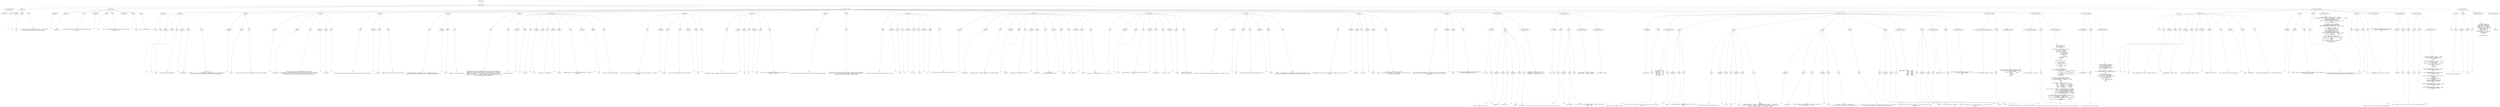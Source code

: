 digraph lpegNode {

node [fontname=Helvetica]
edge [style=dashed]

doc_0 [label="doc - 441"]


doc_0 -> { section_1}
{rank=same; section_1}

section_1 [label="section: 1-393"]


// END RANK doc_0

section_1 -> { header_2 prose_3 prose_4 section_5 section_6 section_7}
{rank=same; header_2 prose_3 prose_4 section_5 section_6 section_7}

header_2 [label="1 : Modeselektor"]

prose_3 [label="prose"]

prose_4 [label="prose"]

section_5 [label="section: 12-258"]

section_6 [label="section: 287-349"]

section_7 [label="section: 394-441"]


// END RANK section_1

header_2 -> leaf_8
leaf_8  [color=Gray,shape=rectangle,fontname=Inconsolata,label="* Modeselektor"]
// END RANK header_2

prose_3 -> { raw_9 prespace_10 literal_11 raw_12}
{rank=same; raw_9 prespace_10 literal_11 raw_12}

raw_9 [label="raw"]

prespace_10 [label="prespace"]

literal_11 [label="literal"]

raw_12 [label="raw"]


// END RANK prose_3

raw_9 -> leaf_13
leaf_13  [color=Gray,shape=rectangle,fontname=Inconsolata,label="
"]
// END RANK raw_9

prespace_10 -> leaf_14
leaf_14  [color=Gray,shape=rectangle,fontname=Inconsolata,label=""]
// END RANK prespace_10

literal_11 -> leaf_15
leaf_15  [color=Gray,shape=rectangle,fontname=Inconsolata,label="femto"]
// END RANK literal_11

raw_12 -> leaf_16
leaf_16  [color=Gray,shape=rectangle,fontname=Inconsolata,label=" will hold all state for an terminal session.  Soon, we will
encapsulate that, making the library re-entrant.
"]
// END RANK raw_12

prose_4 -> { prespace_17 literal_18 raw_19 prespace_20 literal_21 raw_22 prespace_23 literal_24 raw_25}
{rank=same; prespace_17 literal_18 raw_19 prespace_20 literal_21 raw_22 prespace_23 literal_24 raw_25}

prespace_17 [label="prespace"]

literal_18 [label="literal"]

raw_19 [label="raw"]

prespace_20 [label="prespace"]

literal_21 [label="literal"]

raw_22 [label="raw"]

prespace_23 [label="prespace"]

literal_24 [label="literal"]

raw_25 [label="raw"]


// END RANK prose_4

prespace_17 -> leaf_26
leaf_26  [color=Gray,shape=rectangle,fontname=Inconsolata,label=""]
// END RANK prespace_17

literal_18 -> leaf_27
leaf_27  [color=Gray,shape=rectangle,fontname=Inconsolata,label="modeselektor"]
// END RANK literal_18

raw_19 -> leaf_28
leaf_28  [color=Gray,shape=rectangle,fontname=Inconsolata,label=" is the modal interpreter for the repl language, which becomes
the core of"]
// END RANK raw_19

prespace_20 -> leaf_29
leaf_29  [color=Gray,shape=rectangle,fontname=Inconsolata,label=" "]
// END RANK prespace_20

literal_21 -> leaf_30
leaf_30  [color=Gray,shape=rectangle,fontname=Inconsolata,label="ed"]
// END RANK literal_21

raw_22 -> leaf_31
leaf_31  [color=Gray,shape=rectangle,fontname=Inconsolata,label=".  This is a glorified lookup table with a state switch and
a pointer to the"]
// END RANK raw_22

prespace_23 -> leaf_32
leaf_32  [color=Gray,shape=rectangle,fontname=Inconsolata,label=" "]
// END RANK prespace_23

literal_24 -> leaf_33
leaf_33  [color=Gray,shape=rectangle,fontname=Inconsolata,label="femto"]
// END RANK literal_24

raw_25 -> leaf_34
leaf_34  [color=Gray,shape=rectangle,fontname=Inconsolata,label="cell we're operating on.

"]
// END RANK raw_25

section_5 -> { header_35 prose_36 prose_37 prose_38 prose_39 prose_40 prose_41 prose_42 prose_43 prose_44 prose_45 prose_46 prose_47 prose_48 prose_49 prose_50 prose_51 prose_52 section_53 section_54 section_55 section_56 section_57 section_58}
{rank=same; header_35 prose_36 prose_37 prose_38 prose_39 prose_40 prose_41 prose_42 prose_43 prose_44 prose_45 prose_46 prose_47 prose_48 prose_49 prose_50 prose_51 prose_52 section_53 section_54 section_55 section_56 section_57 section_58}

header_35 [label="2 : Design"]

prose_36 [label="prose"]

prose_37 [label="prose"]

prose_38 [label="prose"]

prose_39 [label="prose"]

prose_40 [label="prose"]

prose_41 [label="prose"]

prose_42 [label="prose"]

prose_43 [label="prose"]

prose_44 [label="prose"]

prose_45 [label="prose"]

prose_46 [label="prose"]

prose_47 [label="prose"]

prose_48 [label="prose"]

prose_49 [label="prose"]

prose_50 [label="prose"]

prose_51 [label="prose"]

prose_52 [label="prose"]

section_53 [label="section: 85-96"]

section_54 [label="section: 97-113"]

section_55 [label="section: 114-170"]

section_56 [label="section: 171-186"]

section_57 [label="section: 187-258"]

section_58 [label="section: 259-286"]


// END RANK section_5

header_35 -> leaf_59
leaf_59  [color=Gray,shape=rectangle,fontname=Inconsolata,label="** Design"]
// END RANK header_35

prose_36 -> { raw_60 prespace_61 literal_62 raw_63 prespace_64 literal_65 raw_66}
{rank=same; raw_60 prespace_61 literal_62 raw_63 prespace_64 literal_65 raw_66}

raw_60 [label="raw"]

prespace_61 [label="prespace"]

literal_62 [label="literal"]

raw_63 [label="raw"]

prespace_64 [label="prespace"]

literal_65 [label="literal"]

raw_66 [label="raw"]


// END RANK prose_36

raw_60 -> leaf_67
leaf_67  [color=Gray,shape=rectangle,fontname=Inconsolata,label="

 "]
// END RANK raw_60

prespace_61 -> leaf_68
leaf_68  [color=Gray,shape=rectangle,fontname=Inconsolata,label=" "]
// END RANK prespace_61

literal_62 -> leaf_69
leaf_69  [color=Gray,shape=rectangle,fontname=Inconsolata,label="femto"]
// END RANK literal_62

raw_63 -> leaf_70
leaf_70  [color=Gray,shape=rectangle,fontname=Inconsolata,label=" passes keystrokes as messages to"]
// END RANK raw_63

prespace_64 -> leaf_71
leaf_71  [color=Gray,shape=rectangle,fontname=Inconsolata,label=" "]
// END RANK prespace_64

literal_65 -> leaf_72
leaf_72  [color=Gray,shape=rectangle,fontname=Inconsolata,label="modeselektor"]
// END RANK literal_65

raw_66 -> leaf_73
leaf_73  [color=Gray,shape=rectangle,fontname=Inconsolata,label=".  It does no writes
to stdout at all.  It is smart enough to categorize and parse various device
reports, but has no knowledge of why those reports were requested.
"]
// END RANK raw_66

prose_37 -> { prespace_74 literal_75 raw_76}
{rank=same; prespace_74 literal_75 raw_76}

prespace_74 [label="prespace"]

literal_75 [label="literal"]

raw_76 [label="raw"]


// END RANK prose_37

prespace_74 -> leaf_77
leaf_77  [color=Gray,shape=rectangle,fontname=Inconsolata,label=""]
// END RANK prespace_74

literal_75 -> leaf_78
leaf_78  [color=Gray,shape=rectangle,fontname=Inconsolata,label="femto"]
// END RANK literal_75

raw_76 -> leaf_79
leaf_79  [color=Gray,shape=rectangle,fontname=Inconsolata,label=" runs the event loop, so all other members are pulled in as modules.
"]
// END RANK raw_76

prose_38 -> { prespace_80 literal_81 raw_82 prespace_83 literal_84 raw_85}
{rank=same; prespace_80 literal_81 raw_82 prespace_83 literal_84 raw_85}

prespace_80 [label="prespace"]

literal_81 [label="literal"]

raw_82 [label="raw"]

prespace_83 [label="prespace"]

literal_84 [label="literal"]

raw_85 [label="raw"]


// END RANK prose_38

prespace_80 -> leaf_86
leaf_86  [color=Gray,shape=rectangle,fontname=Inconsolata,label=""]
// END RANK prespace_80

literal_81 -> leaf_87
leaf_87  [color=Gray,shape=rectangle,fontname=Inconsolata,label="modeselektor"]
// END RANK literal_81

raw_82 -> leaf_88
leaf_88  [color=Gray,shape=rectangle,fontname=Inconsolata,label=" takes care of system-level housekeeping: opening files
and sockets, keeping command history, fuzzy completion, and has its own eval
loop off the main track.  For evaluating lines, it will call a small executor,
so that in a little while we can put the user program in its own"]
// END RANK raw_82

prespace_83 -> leaf_89
leaf_89  [color=Gray,shape=rectangle,fontname=Inconsolata,label=" "]
// END RANK prespace_83

literal_84 -> leaf_90
leaf_90  [color=Gray,shape=rectangle,fontname=Inconsolata,label="LuaL_state"]
// END RANK literal_84

raw_85 -> leaf_91
leaf_91  [color=Gray,shape=rectangle,fontname=Inconsolata,label=".
"]
// END RANK raw_85

prose_39 -> { raw_92 prespace_93 literal_94 raw_95}
{rank=same; raw_92 prespace_93 literal_94 raw_95}

raw_92 [label="raw"]

prespace_93 [label="prespace"]

literal_94 [label="literal"]

raw_95 [label="raw"]


// END RANK prose_39

raw_92 -> leaf_96
leaf_96  [color=Gray,shape=rectangle,fontname=Inconsolata,label="
This is both good practice, and absolutely necessary if we are to REPL other"]
// END RANK raw_92

prespace_93 -> leaf_97
leaf_97  [color=Gray,shape=rectangle,fontname=Inconsolata,label=""]
// END RANK prespace_93

literal_94 -> leaf_98
leaf_98  [color=Gray,shape=rectangle,fontname=Inconsolata,label="bridge"]
// END RANK literal_94

raw_95 -> leaf_99
leaf_99  [color=Gray,shape=rectangle,fontname=Inconsolata,label=" programs, each of which has its own event loop.
"]
// END RANK raw_95

prose_40 -> { raw_100 prespace_101 literal_102 raw_103}
{rank=same; raw_100 prespace_101 literal_102 raw_103}

raw_100 [label="raw"]

prespace_101 [label="prespace"]

literal_102 [label="literal"]

raw_103 [label="raw"]


// END RANK prose_40

raw_100 -> leaf_104
leaf_104  [color=Gray,shape=rectangle,fontname=Inconsolata,label="
The implementation is essentially a VM.  Category and value are
successively looked up in jump tables and the method applied with the"]
// END RANK raw_100

prespace_101 -> leaf_105
leaf_105  [color=Gray,shape=rectangle,fontname=Inconsolata,label=" "]
// END RANK prespace_101

literal_102 -> leaf_106
leaf_106  [color=Gray,shape=rectangle,fontname=Inconsolata,label="modeS"]
// END RANK literal_102

raw_103 -> leaf_107
leaf_107  [color=Gray,shape=rectangle,fontname=Inconsolata,label="
instance as the first argument.
"]
// END RANK raw_103

prose_41 -> { raw_108}
{rank=same; raw_108}

raw_108 [label="raw"]


// END RANK prose_41

raw_108 -> leaf_109
leaf_109  [color=Gray,shape=rectangle,fontname=Inconsolata,label="
The state machine has to represent two sorts of state: the mode we're
operating in, and a buffer of commands.  Our mode engine is modeled after
emacs: rather than have some kind of flag that can be set to \"insert\",
\"navigate\", \"command\", or \"visual\", these will be modeled as swiching the
pointer to jump tables.  If a command needs to know which mode it's in, this
can be done with pointer comparison.
"]
// END RANK raw_108

prose_42 -> { raw_110 prespace_111 literal_112 raw_113 prespace_114 literal_115 raw_116 prespace_117 literal_118 raw_119 prespace_120 literal_121 raw_122}
{rank=same; raw_110 prespace_111 literal_112 raw_113 prespace_114 literal_115 raw_116 prespace_117 literal_118 raw_119 prespace_120 literal_121 raw_122}

raw_110 [label="raw"]

prespace_111 [label="prespace"]

literal_112 [label="literal"]

raw_113 [label="raw"]

prespace_114 [label="prespace"]

literal_115 [label="literal"]

raw_116 [label="raw"]

prespace_117 [label="prespace"]

literal_118 [label="literal"]

raw_119 [label="raw"]

prespace_120 [label="prespace"]

literal_121 [label="literal"]

raw_122 [label="raw"]


// END RANK prose_42

raw_110 -> leaf_123
leaf_123  [color=Gray,shape=rectangle,fontname=Inconsolata,label="
We're starting with"]
// END RANK raw_110

prespace_111 -> leaf_124
leaf_124  [color=Gray,shape=rectangle,fontname=Inconsolata,label=" "]
// END RANK prespace_111

literal_112 -> leaf_125
leaf_125  [color=Gray,shape=rectangle,fontname=Inconsolata,label="vi"]
// END RANK literal_112

raw_113 -> leaf_126
leaf_126  [color=Gray,shape=rectangle,fontname=Inconsolata,label=" mode and"]
// END RANK raw_113

prespace_114 -> leaf_127
leaf_127  [color=Gray,shape=rectangle,fontname=Inconsolata,label=" "]
// END RANK prespace_114

literal_115 -> leaf_128
leaf_128  [color=Gray,shape=rectangle,fontname=Inconsolata,label="nerf"]
// END RANK literal_115

raw_116 -> leaf_129
leaf_129  [color=Gray,shape=rectangle,fontname=Inconsolata,label=" mode, which is a lightweight"]
// END RANK raw_116

prespace_117 -> leaf_130
leaf_130  [color=Gray,shape=rectangle,fontname=Inconsolata,label=""]
// END RANK prespace_117

literal_118 -> leaf_131
leaf_131  [color=Gray,shape=rectangle,fontname=Inconsolata,label="readline"]
// END RANK literal_118

raw_119 -> leaf_132
leaf_132  [color=Gray,shape=rectangle,fontname=Inconsolata,label=" implementation that won't use the command buffer.  Issuing a
command like"]
// END RANK raw_119

prespace_120 -> leaf_133
leaf_133  [color=Gray,shape=rectangle,fontname=Inconsolata,label=" "]
// END RANK prespace_120

literal_121 -> leaf_134
leaf_134  [color=Gray,shape=rectangle,fontname=Inconsolata,label="d3w"]
// END RANK literal_121

raw_122 -> leaf_135
leaf_135  [color=Gray,shape=rectangle,fontname=Inconsolata,label=" requires a simple command buffer.
"]
// END RANK raw_122

prose_43 -> { raw_136 prespace_137 literal_138 raw_139 prespace_140 literal_141 raw_142}
{rank=same; raw_136 prespace_137 literal_138 raw_139 prespace_140 literal_141 raw_142}

raw_136 [label="raw"]

prespace_137 [label="prespace"]

literal_138 [label="literal"]

raw_139 [label="raw"]

prespace_140 [label="prespace"]

literal_141 [label="literal"]

raw_142 [label="raw"]


// END RANK prose_43

raw_136 -> leaf_143
leaf_143  [color=Gray,shape=rectangle,fontname=Inconsolata,label="
The syntax can't be tied to the semantics in any tighly-coupled way. I intend
to support"]
// END RANK raw_136

prespace_137 -> leaf_144
leaf_144  [color=Gray,shape=rectangle,fontname=Inconsolata,label=" "]
// END RANK prespace_137

literal_138 -> leaf_145
leaf_145  [color=Gray,shape=rectangle,fontname=Inconsolata,label="kakoune"]
// END RANK literal_138

raw_139 -> leaf_146
leaf_146  [color=Gray,shape=rectangle,fontname=Inconsolata,label=" syntax as soon as possible; there you would say"]
// END RANK raw_139

prespace_140 -> leaf_147
leaf_147  [color=Gray,shape=rectangle,fontname=Inconsolata,label=" "]
// END RANK prespace_140

literal_141 -> leaf_148
leaf_148  [color=Gray,shape=rectangle,fontname=Inconsolata,label="w3d"]
// END RANK literal_141

raw_142 -> leaf_149
leaf_149  [color=Gray,shape=rectangle,fontname=Inconsolata,label=".
"]
// END RANK raw_142

prose_44 -> { raw_150 prespace_151 literal_152 raw_153 prespace_154 literal_155 raw_156}
{rank=same; raw_150 prespace_151 literal_152 raw_153 prespace_154 literal_155 raw_156}

raw_150 [label="raw"]

prespace_151 [label="prespace"]

literal_152 [label="literal"]

raw_153 [label="raw"]

prespace_154 [label="prespace"]

literal_155 [label="literal"]

raw_156 [label="raw"]


// END RANK prose_44

raw_150 -> leaf_157
leaf_157  [color=Gray,shape=rectangle,fontname=Inconsolata,label="
This implies that the commands can't be aware of the buffer; because"]
// END RANK raw_150

prespace_151 -> leaf_158
leaf_158  [color=Gray,shape=rectangle,fontname=Inconsolata,label=" "]
// END RANK prespace_151

literal_152 -> leaf_159
leaf_159  [color=Gray,shape=rectangle,fontname=Inconsolata,label="d3w"]
// END RANK literal_152

raw_153 -> leaf_160
leaf_160  [color=Gray,shape=rectangle,fontname=Inconsolata,label="
and"]
// END RANK raw_153

prespace_154 -> leaf_161
leaf_161  [color=Gray,shape=rectangle,fontname=Inconsolata,label=" "]
// END RANK prespace_154

literal_155 -> leaf_162
leaf_162  [color=Gray,shape=rectangle,fontname=Inconsolata,label="w3d"]
// END RANK literal_155

raw_156 -> leaf_163
leaf_163  [color=Gray,shape=rectangle,fontname=Inconsolata,label=" are two ways of saying the same thing, they should end in an
identical method call.
"]
// END RANK raw_156

prose_45 -> { raw_164}
{rank=same; raw_164}

raw_164 [label="raw"]


// END RANK prose_45

raw_164 -> leaf_165
leaf_165  [color=Gray,shape=rectangle,fontname=Inconsolata,label="
This means when the time comes we handle it with a secondary dispatch layer.
"]
// END RANK raw_164

prose_46 -> { raw_166}
{rank=same; raw_166}

raw_166 [label="raw"]


// END RANK prose_46

raw_166 -> leaf_167
leaf_167  [color=Gray,shape=rectangle,fontname=Inconsolata,label="
There really are effectively arbitrary levels of indirection possible in an
editor.  This is why we must be absolutely consistent about everything
receiving the same tuple (modeS, category, value).
"]
// END RANK raw_166

prose_47 -> { raw_168 prespace_169 literal_170 raw_171 prespace_172 literal_173 raw_174 prespace_175 literal_176 raw_177}
{rank=same; raw_168 prespace_169 literal_170 raw_171 prespace_172 literal_173 raw_174 prespace_175 literal_176 raw_177}

raw_168 [label="raw"]

prespace_169 [label="prespace"]

literal_170 [label="literal"]

raw_171 [label="raw"]

prespace_172 [label="prespace"]

literal_173 [label="literal"]

raw_174 [label="raw"]

prespace_175 [label="prespace"]

literal_176 [label="literal"]

raw_177 [label="raw"]


// END RANK prose_47

raw_168 -> leaf_178
leaf_178  [color=Gray,shape=rectangle,fontname=Inconsolata,label="
They must also have the same return type, with is either"]
// END RANK raw_168

prespace_169 -> leaf_179
leaf_179  [color=Gray,shape=rectangle,fontname=Inconsolata,label=" "]
// END RANK prespace_169

literal_170 -> leaf_180
leaf_180  [color=Gray,shape=rectangle,fontname=Inconsolata,label="true"]
// END RANK literal_170

raw_171 -> leaf_181
leaf_181  [color=Gray,shape=rectangle,fontname=Inconsolata,label=" or"]
// END RANK raw_171

prespace_172 -> leaf_182
leaf_182  [color=Gray,shape=rectangle,fontname=Inconsolata,label=""]
// END RANK prespace_172

literal_173 -> leaf_183
leaf_183  [color=Gray,shape=rectangle,fontname=Inconsolata,label="false, err"]
// END RANK literal_173

raw_174 -> leaf_184
leaf_184  [color=Gray,shape=rectangle,fontname=Inconsolata,label="  where"]
// END RANK raw_174

prespace_175 -> leaf_185
leaf_185  [color=Gray,shape=rectangle,fontname=Inconsolata,label=" "]
// END RANK prespace_175

literal_176 -> leaf_186
leaf_186  [color=Gray,shape=rectangle,fontname=Inconsolata,label="err"]
// END RANK literal_176

raw_177 -> leaf_187
leaf_187  [color=Gray,shape=rectangle,fontname=Inconsolata,label=" is an error object which may be a primitive string.

"]
// END RANK raw_177

prose_48 -> { prespace_188 literal_189 raw_190 prespace_191 literal_192 raw_193 prespace_194 literal_195 raw_196 prespace_197 literal_198 raw_199 prespace_200 literal_201 raw_202}
{rank=same; prespace_188 literal_189 raw_190 prespace_191 literal_192 raw_193 prespace_194 literal_195 raw_196 prespace_197 literal_198 raw_199 prespace_200 literal_201 raw_202}

prespace_188 [label="prespace"]

literal_189 [label="literal"]

raw_190 [label="raw"]

prespace_191 [label="prespace"]

literal_192 [label="literal"]

raw_193 [label="raw"]

prespace_194 [label="prespace"]

literal_195 [label="literal"]

raw_196 [label="raw"]

prespace_197 [label="prespace"]

literal_198 [label="literal"]

raw_199 [label="raw"]

prespace_200 [label="prespace"]

literal_201 [label="literal"]

raw_202 [label="raw"]


// END RANK prose_48

prespace_188 -> leaf_203
leaf_203  [color=Gray,shape=rectangle,fontname=Inconsolata,label=""]
// END RANK prespace_188

literal_189 -> leaf_204
leaf_204  [color=Gray,shape=rectangle,fontname=Inconsolata,label="modeselektor"]
// END RANK literal_189

raw_190 -> leaf_205
leaf_205  [color=Gray,shape=rectangle,fontname=Inconsolata,label=" passes any edit or movement commands to an internally-owned"]
// END RANK raw_190

prespace_191 -> leaf_206
leaf_206  [color=Gray,shape=rectangle,fontname=Inconsolata,label=""]
// END RANK prespace_191

literal_192 -> leaf_207
leaf_207  [color=Gray,shape=rectangle,fontname=Inconsolata,label="linebuf"]
// END RANK literal_192

raw_193 -> leaf_208
leaf_208  [color=Gray,shape=rectangle,fontname=Inconsolata,label=", which keeps all modeling of the line. "]
// END RANK raw_193

prespace_194 -> leaf_209
leaf_209  [color=Gray,shape=rectangle,fontname=Inconsolata,label=" "]
// END RANK prespace_194

literal_195 -> leaf_210
leaf_210  [color=Gray,shape=rectangle,fontname=Inconsolata,label="modeselektor"]
// END RANK literal_195

raw_196 -> leaf_211
leaf_211  [color=Gray,shape=rectangle,fontname=Inconsolata,label=" decides when
to repaint the screen, calling"]
// END RANK raw_196

prespace_197 -> leaf_212
leaf_212  [color=Gray,shape=rectangle,fontname=Inconsolata,label=" "]
// END RANK prespace_197

literal_198 -> leaf_213
leaf_213  [color=Gray,shape=rectangle,fontname=Inconsolata,label="rainbuf"]
// END RANK literal_198

raw_199 -> leaf_214
leaf_214  [color=Gray,shape=rectangle,fontname=Inconsolata,label=" with a region of"]
// END RANK raw_199

prespace_200 -> leaf_215
leaf_215  [color=Gray,shape=rectangle,fontname=Inconsolata,label=" "]
// END RANK prespace_200

literal_201 -> leaf_216
leaf_216  [color=Gray,shape=rectangle,fontname=Inconsolata,label="linebuf"]
// END RANK literal_201

raw_202 -> leaf_217
leaf_217  [color=Gray,shape=rectangle,fontname=Inconsolata,label=" and
instructions as to how to paint it.
"]
// END RANK raw_202

prose_49 -> { raw_218 prespace_219 literal_220 raw_221 prespace_222 literal_223 raw_224 prespace_225 literal_226 raw_227}
{rank=same; raw_218 prespace_219 literal_220 raw_221 prespace_222 literal_223 raw_224 prespace_225 literal_226 raw_227}

raw_218 [label="raw"]

prespace_219 [label="prespace"]

literal_220 [label="literal"]

raw_221 [label="raw"]

prespace_222 [label="prespace"]

literal_223 [label="literal"]

raw_224 [label="raw"]

prespace_225 [label="prespace"]

literal_226 [label="literal"]

raw_227 [label="raw"]


// END RANK prose_49

raw_218 -> leaf_228
leaf_228  [color=Gray,shape=rectangle,fontname=Inconsolata,label="
There is one"]
// END RANK raw_218

prespace_219 -> leaf_229
leaf_229  [color=Gray,shape=rectangle,fontname=Inconsolata,label=" "]
// END RANK prespace_219

literal_220 -> leaf_230
leaf_230  [color=Gray,shape=rectangle,fontname=Inconsolata,label="deck"]
// END RANK literal_220

raw_221 -> leaf_231
leaf_231  [color=Gray,shape=rectangle,fontname=Inconsolata,label=" instance member per screen, which tiles the available
space. "]
// END RANK raw_221

prespace_222 -> leaf_232
leaf_232  [color=Gray,shape=rectangle,fontname=Inconsolata,label=" "]
// END RANK prespace_222

literal_223 -> leaf_233
leaf_233  [color=Gray,shape=rectangle,fontname=Inconsolata,label="modeselektor"]
// END RANK literal_223

raw_224 -> leaf_234
leaf_234  [color=Gray,shape=rectangle,fontname=Inconsolata,label=" is the writer, and"]
// END RANK raw_224

prespace_225 -> leaf_235
leaf_235  [color=Gray,shape=rectangle,fontname=Inconsolata,label=" "]
// END RANK prespace_225

literal_226 -> leaf_236
leaf_236  [color=Gray,shape=rectangle,fontname=Inconsolata,label="rainbuf"]
// END RANK literal_226

raw_227 -> leaf_237
leaf_237  [color=Gray,shape=rectangle,fontname=Inconsolata,label=" holds a pointer to the
table for read access.
"]
// END RANK raw_227

prose_50 -> { raw_238 prespace_239 literal_240 raw_241 prespace_242 literal_243 raw_244}
{rank=same; raw_238 prespace_239 literal_240 raw_241 prespace_242 literal_243 raw_244}

raw_238 [label="raw"]

prespace_239 [label="prespace"]

literal_240 [label="literal"]

raw_241 [label="raw"]

prespace_242 [label="prespace"]

literal_243 [label="literal"]

raw_244 [label="raw"]


// END RANK prose_50

raw_238 -> leaf_245
leaf_245  [color=Gray,shape=rectangle,fontname=Inconsolata,label="
When we have our fancy parse engine and quipu structure, linebuf will call"]
// END RANK raw_238

prespace_239 -> leaf_246
leaf_246  [color=Gray,shape=rectangle,fontname=Inconsolata,label=""]
// END RANK prespace_239

literal_240 -> leaf_247
leaf_247  [color=Gray,shape=rectangle,fontname=Inconsolata,label="comb"]
// END RANK literal_240

raw_241 -> leaf_248
leaf_248  [color=Gray,shape=rectangle,fontname=Inconsolata,label=" to redecorate the syntax tree before passing it to"]
// END RANK raw_241

prespace_242 -> leaf_249
leaf_249  [color=Gray,shape=rectangle,fontname=Inconsolata,label=" "]
// END RANK prespace_242

literal_243 -> leaf_250
leaf_250  [color=Gray,shape=rectangle,fontname=Inconsolata,label="rainbuf"]
// END RANK literal_243

raw_244 -> leaf_251
leaf_251  [color=Gray,shape=rectangle,fontname=Inconsolata,label=" for
markup.  At the moment I'm just going to write some crude lexers, which
will be more than enough for Clu and Lua, which have straightforward syntax.
"]
// END RANK raw_244

prose_51 -> { raw_252 prespace_253 literal_254 raw_255 prespace_256 literal_257 raw_258}
{rank=same; raw_252 prespace_253 literal_254 raw_255 prespace_256 literal_257 raw_258}

raw_252 [label="raw"]

prespace_253 [label="prespace"]

literal_254 [label="literal"]

raw_255 [label="raw"]

prespace_256 [label="prespace"]

literal_257 [label="literal"]

raw_258 [label="raw"]


// END RANK prose_51

raw_252 -> leaf_259
leaf_259  [color=Gray,shape=rectangle,fontname=Inconsolata,label="
An intermediate step could just squeeze the linebuf into a string, parse it
with"]
// END RANK raw_252

prespace_253 -> leaf_260
leaf_260  [color=Gray,shape=rectangle,fontname=Inconsolata,label=" "]
// END RANK prespace_253

literal_254 -> leaf_261
leaf_261  [color=Gray,shape=rectangle,fontname=Inconsolata,label="esplalier"]
// END RANK literal_254

raw_255 -> leaf_262
leaf_262  [color=Gray,shape=rectangle,fontname=Inconsolata,label=" and emit a"]
// END RANK raw_255

prespace_256 -> leaf_263
leaf_263  [color=Gray,shape=rectangle,fontname=Inconsolata,label=" "]
// END RANK prespace_256

literal_257 -> leaf_264
leaf_264  [color=Gray,shape=rectangle,fontname=Inconsolata,label="rainbuf"]
// END RANK literal_257

raw_258 -> leaf_265
leaf_265  [color=Gray,shape=rectangle,fontname=Inconsolata,label=" through the usual recursive method
lookup.  The problem isn't speed, not for a REPL, it's not having error
recovery parsing available.
"]
// END RANK raw_258

prose_52 -> { raw_266 prespace_267 literal_268 raw_269}
{rank=same; raw_266 prespace_267 literal_268 raw_269}

raw_266 [label="raw"]

prespace_267 [label="prespace"]

literal_268 [label="literal"]

raw_269 [label="raw"]


// END RANK prose_52

raw_266 -> leaf_270
leaf_270  [color=Gray,shape=rectangle,fontname=Inconsolata,label="
I will likely content myself with a grammar that kicks in when the user
presses return.  I'll want that to perform rewrites (such as removing
outer-level"]
// END RANK raw_266

prespace_267 -> leaf_271
leaf_271  [color=Gray,shape=rectangle,fontname=Inconsolata,label=" "]
// END RANK prespace_267

literal_268 -> leaf_272
leaf_272  [color=Gray,shape=rectangle,fontname=Inconsolata,label="local"]
// END RANK literal_268

raw_269 -> leaf_273
leaf_273  [color=Gray,shape=rectangle,fontname=Inconsolata,label="s to facilicate copy-pasting) and keep the readline
grammar from becoming too ad-hoc.

"]
// END RANK raw_269

section_53 -> { header_274 prose_275 codeblock_276}
{rank=same; header_274 prose_275 codeblock_276}

header_274 [label="4 : asserts"]

prose_275 [label="prose"]

codeblock_276 [label="code block 90-94"]


// END RANK section_53

header_274 -> leaf_277
leaf_277  [color=Gray,shape=rectangle,fontname=Inconsolata,label="**** asserts"]
// END RANK header_274

prose_275 -> { raw_278 prespace_279 literal_280 raw_281 prespace_282 literal_283 raw_284}
{rank=same; raw_278 prespace_279 literal_280 raw_281 prespace_282 literal_283 raw_284}

raw_278 [label="raw"]

prespace_279 [label="prespace"]

literal_280 [label="literal"]

raw_281 [label="raw"]

prespace_282 [label="prespace"]

literal_283 [label="literal"]

raw_284 [label="raw"]


// END RANK prose_275

raw_278 -> leaf_285
leaf_285  [color=Gray,shape=rectangle,fontname=Inconsolata,label="

  There is little sense running"]
// END RANK raw_278

prespace_279 -> leaf_286
leaf_286  [color=Gray,shape=rectangle,fontname=Inconsolata,label=" "]
// END RANK prespace_279

literal_280 -> leaf_287
leaf_287  [color=Gray,shape=rectangle,fontname=Inconsolata,label="modeselektor"]
// END RANK literal_280

raw_281 -> leaf_288
leaf_288  [color=Gray,shape=rectangle,fontname=Inconsolata,label=" outside of the"]
// END RANK raw_281

prespace_282 -> leaf_289
leaf_289  [color=Gray,shape=rectangle,fontname=Inconsolata,label=" "]
// END RANK prespace_282

literal_283 -> leaf_290
leaf_290  [color=Gray,shape=rectangle,fontname=Inconsolata,label="bridge"]
// END RANK literal_283

raw_284 -> leaf_291
leaf_291  [color=Gray,shape=rectangle,fontname=Inconsolata,label="
environment.
"]
// END RANK raw_284

codeblock_276 -> leaf_292
leaf_292  [color=Gray,shape=rectangle,fontname=Inconsolata,label="assert(meta, \"must have meta in _G\")
assert(write, \"must have write in _G\")
assert(ts, \"must have ts in _G\")"]
// END RANK codeblock_276

section_54 -> { header_293 prose_294 prose_295 codeblock_296 codeblock_297}
{rank=same; header_293 prose_294 prose_295 codeblock_296 codeblock_297}

header_293 [label="4 : includes"]

prose_294 [label="prose"]

prose_295 [label="prose"]

codeblock_296 [label="code block 104-107"]

codeblock_297 [label="code block 109-111"]


// END RANK section_54

header_293 -> leaf_298
leaf_298  [color=Gray,shape=rectangle,fontname=Inconsolata,label="**** includes"]
// END RANK header_293

prose_294 -> { raw_299}
{rank=same; raw_299}

raw_299 [label="raw"]


// END RANK prose_294

raw_299 -> leaf_300
leaf_300  [color=Gray,shape=rectangle,fontname=Inconsolata,label="

The easiest way to go mad in concurrent environments is to share memory.
"]
// END RANK raw_299

prose_295 -> { prespace_301 literal_302 raw_303}
{rank=same; prespace_301 literal_302 raw_303}

prespace_301 [label="prespace"]

literal_302 [label="literal"]

raw_303 [label="raw"]


// END RANK prose_295

prespace_301 -> leaf_304
leaf_304  [color=Gray,shape=rectangle,fontname=Inconsolata,label=""]
// END RANK prespace_301

literal_302 -> leaf_305
leaf_305  [color=Gray,shape=rectangle,fontname=Inconsolata,label="modeselektor"]
// END RANK literal_302

raw_303 -> leaf_306
leaf_306  [color=Gray,shape=rectangle,fontname=Inconsolata,label=" will own linebuf, and eventually txtbuf, unless I come up with
a better idea.
"]
// END RANK raw_303

codeblock_296 -> leaf_307
leaf_307  [color=Gray,shape=rectangle,fontname=Inconsolata,label="local Linebuf = require \"linebuf\"
local Historian = require \"historian\""]
// END RANK codeblock_296

codeblock_297 -> leaf_308
leaf_308  [color=Gray,shape=rectangle,fontname=Inconsolata,label="local ModeS = meta()"]
// END RANK codeblock_297

section_55 -> { header_309 prose_310 codeblock_311 prose_312 prose_313 prose_314 prose_315 prose_316 codeblock_317 prose_318 codeblock_319 prose_320 codeblock_321}
{rank=same; header_309 prose_310 codeblock_311 prose_312 prose_313 prose_314 prose_315 prose_316 codeblock_317 prose_318 codeblock_319 prose_320 codeblock_321}

header_309 [label="3 : Categories"]

prose_310 [label="prose"]

codeblock_311 [label="code block 118-125"]

prose_312 [label="prose"]

prose_313 [label="prose"]

prose_314 [label="prose"]

prose_315 [label="prose"]

prose_316 [label="prose"]

codeblock_317 [label="code block 146-153"]

prose_318 [label="prose"]

codeblock_319 [label="code block 158-160"]

prose_320 [label="prose"]

codeblock_321 [label="code block 164-168"]


// END RANK section_55

header_309 -> leaf_322
leaf_322  [color=Gray,shape=rectangle,fontname=Inconsolata,label="*** Categories"]
// END RANK header_309

prose_310 -> { raw_323}
{rank=same; raw_323}

raw_323 [label="raw"]


// END RANK prose_310

raw_323 -> leaf_324
leaf_324  [color=Gray,shape=rectangle,fontname=Inconsolata,label="

These are the broad types of event.
"]
// END RANK raw_323

codeblock_311 -> leaf_325
leaf_325  [color=Gray,shape=rectangle,fontname=Inconsolata,label="local ASCII = meta()
local NAV    = {}
local CTRL   = {}
local ALT    = {}
local FN     = {}
local MOUSE  = {}"]
// END RANK codeblock_311

prose_312 -> { raw_326 prespace_327 literal_328 raw_329}
{rank=same; raw_326 prespace_327 literal_328 raw_329}

raw_326 [label="raw"]

prespace_327 [label="prespace"]

literal_328 [label="literal"]

raw_329 [label="raw"]


// END RANK prose_312

raw_326 -> leaf_330
leaf_330  [color=Gray,shape=rectangle,fontname=Inconsolata,label="
Color schemes are supposed to be one-and-done, and I strongly suspect we
have a"]
// END RANK raw_326

prespace_327 -> leaf_331
leaf_331  [color=Gray,shape=rectangle,fontname=Inconsolata,label=" "]
// END RANK prespace_327

literal_328 -> leaf_332
leaf_332  [color=Gray,shape=rectangle,fontname=Inconsolata,label="__concat"]
// END RANK literal_328

raw_329 -> leaf_333
leaf_333  [color=Gray,shape=rectangle,fontname=Inconsolata,label=" dominated workflow, although I have yet to turn on the
profiler.
"]
// END RANK raw_329

prose_313 -> { raw_334 prespace_335 literal_336 raw_337 prespace_338 literal_339 raw_340}
{rank=same; raw_334 prespace_335 literal_336 raw_337 prespace_338 literal_339 raw_340}

raw_334 [label="raw"]

prespace_335 [label="prespace"]

literal_336 [label="literal"]

raw_337 [label="raw"]

prespace_338 [label="prespace"]

literal_339 [label="literal"]

raw_340 [label="raw"]


// END RANK prose_313

raw_334 -> leaf_341
leaf_341  [color=Gray,shape=rectangle,fontname=Inconsolata,label="
Therefore we use reference equality for the"]
// END RANK raw_334

prespace_335 -> leaf_342
leaf_342  [color=Gray,shape=rectangle,fontname=Inconsolata,label=" "]
// END RANK prespace_335

literal_336 -> leaf_343
leaf_343  [color=Gray,shape=rectangle,fontname=Inconsolata,label="color"]
// END RANK literal_336

raw_337 -> leaf_344
leaf_344  [color=Gray,shape=rectangle,fontname=Inconsolata,label=" and"]
// END RANK raw_337

prespace_338 -> leaf_345
leaf_345  [color=Gray,shape=rectangle,fontname=Inconsolata,label=" "]
// END RANK prespace_338

literal_339 -> leaf_346
leaf_346  [color=Gray,shape=rectangle,fontname=Inconsolata,label="hints"]
// END RANK literal_339

raw_340 -> leaf_347
leaf_347  [color=Gray,shape=rectangle,fontname=Inconsolata,label=" tables.
Switching themes is a matter of repopulating those tables.  I intend to
isolate this within an instance so that multiple terminals can each run their
own theme, through a simple 'fat inheritance' method.
"]
// END RANK raw_340

prose_314 -> { prespace_348 literal_349 raw_350 prespace_351 italic_352 raw_353}
{rank=same; prespace_348 literal_349 raw_350 prespace_351 italic_352 raw_353}

prespace_348 [label="prespace"]

literal_349 [label="literal"]

raw_350 [label="raw"]

prespace_351 [label="prespace"]

italic_352 [label="italic"]

raw_353 [label="raw"]


// END RANK prose_314

prespace_348 -> leaf_354
leaf_354  [color=Gray,shape=rectangle,fontname=Inconsolata,label=""]
// END RANK prespace_348

literal_349 -> leaf_355
leaf_355  [color=Gray,shape=rectangle,fontname=Inconsolata,label="modeselektor"]
// END RANK literal_349

raw_350 -> leaf_356
leaf_356  [color=Gray,shape=rectangle,fontname=Inconsolata,label=" is what you might call hypermodal. Everything is isolated in
its own lookup, that is, we use"]
// END RANK raw_350

prespace_351 -> leaf_357
leaf_357  [color=Gray,shape=rectangle,fontname=Inconsolata,label=" "]
// END RANK prespace_351

italic_352 -> leaf_358
leaf_358  [color=Gray,shape=rectangle,fontname=Inconsolata,label="value"]
// END RANK italic_352

raw_353 -> leaf_359
leaf_359  [color=Gray,shape=rectangle,fontname=Inconsolata,label=" equality.  This lets us pass strings
as messages and use jump tables to resolve most things.
"]
// END RANK raw_353

prose_315 -> { raw_360}
{rank=same; raw_360}

raw_360 [label="raw"]


// END RANK prose_315

raw_360 -> leaf_361
leaf_361  [color=Gray,shape=rectangle,fontname=Inconsolata,label="
It typically runs at the speed of human fingers and can afford to be much less
efficient than it will be, even before the JIT gets involved.
"]
// END RANK raw_360

prose_316 -> { raw_362 prespace_363 literal_364 raw_365}
{rank=same; raw_362 prespace_363 literal_364 raw_365}

raw_362 [label="raw"]

prespace_363 [label="prespace"]

literal_364 [label="literal"]

raw_365 [label="raw"]


// END RANK prose_316

raw_362 -> leaf_366
leaf_366  [color=Gray,shape=rectangle,fontname=Inconsolata,label="
Note also that everything is a method, our dispatch pattern will always
include the"]
// END RANK raw_362

prespace_363 -> leaf_367
leaf_367  [color=Gray,shape=rectangle,fontname=Inconsolata,label=" "]
// END RANK prespace_363

literal_364 -> leaf_368
leaf_368  [color=Gray,shape=rectangle,fontname=Inconsolata,label="modeS"]
// END RANK literal_364

raw_365 -> leaf_369
leaf_369  [color=Gray,shape=rectangle,fontname=Inconsolata,label=" instance as the first argument.
"]
// END RANK raw_365

codeblock_317 -> leaf_370
leaf_370  [color=Gray,shape=rectangle,fontname=Inconsolata,label="ModeS.modes = { ASCII  = ASCII,
                NAV    = NAV,
                CTRL   = CTRL,
                ALT    = ALT,
                MOUSE  = MOUSE,
                NYI    = true }"]
// END RANK codeblock_317

prose_318 -> { raw_371 prespace_372 literal_373 raw_374}
{rank=same; raw_371 prespace_372 literal_373 raw_374}

raw_371 [label="raw"]

prespace_372 [label="prespace"]

literal_373 [label="literal"]

raw_374 [label="raw"]


// END RANK prose_318

raw_371 -> leaf_375
leaf_375  [color=Gray,shape=rectangle,fontname=Inconsolata,label="
Sometimes its useful to briefly override handlers, so we check values
against"]
// END RANK raw_371

prespace_372 -> leaf_376
leaf_376  [color=Gray,shape=rectangle,fontname=Inconsolata,label=" "]
// END RANK prespace_372

literal_373 -> leaf_377
leaf_377  [color=Gray,shape=rectangle,fontname=Inconsolata,label="special"]
// END RANK literal_373

raw_374 -> leaf_378
leaf_378  [color=Gray,shape=rectangle,fontname=Inconsolata,label=" first:
"]
// END RANK raw_374

codeblock_319 -> leaf_379
leaf_379  [color=Gray,shape=rectangle,fontname=Inconsolata,label="ModeS.special = {}"]
// END RANK codeblock_319

prose_320 -> { raw_380}
{rank=same; raw_380}

raw_380 [label="raw"]


// END RANK prose_320

raw_380 -> leaf_381
leaf_381  [color=Gray,shape=rectangle,fontname=Inconsolata,label="
A simple pass-through so we can see what we're missing.
"]
// END RANK raw_380

codeblock_321 -> leaf_382
leaf_382  [color=Gray,shape=rectangle,fontname=Inconsolata,label="function ModeS.default(modeS, category, value)
    return write(ts(value))
end"]
// END RANK codeblock_321

section_56 -> { header_383 prose_384 codeblock_385}
{rank=same; header_383 prose_384 codeblock_385}

header_383 [label="3 : self-insert(modeS, category, value)"]

prose_384 [label="prose"]

codeblock_385 [label="code block 175-184"]


// END RANK section_56

header_383 -> leaf_386
leaf_386  [color=Gray,shape=rectangle,fontname=Inconsolata,label="*** self-insert(modeS, category, value)"]
// END RANK header_383

prose_384 -> { raw_387}
{rank=same; raw_387}

raw_387 [label="raw"]


// END RANK prose_384

raw_387 -> leaf_388
leaf_388  [color=Gray,shape=rectangle,fontname=Inconsolata,label="

Inserts the value into the linebuf at cursor.
"]
// END RANK raw_387

codeblock_385 -> leaf_389
leaf_389  [color=Gray,shape=rectangle,fontname=Inconsolata,label="function ModeS.insert(modeS, category, value)
    local success =  modeS.linebuf:insert(value)
    if not success then
      write(\"no insert: \" .. value)
    else
      write(value)
    end
end"]
// END RANK codeblock_385

section_57 -> { header_390 prose_391 codeblock_392}
{rank=same; header_390 prose_391 codeblock_392}

header_390 [label="3 : status painter (colwrite)"]

prose_391 [label="prose"]

codeblock_392 [label="code block 191-256"]


// END RANK section_57

header_390 -> leaf_393
leaf_393  [color=Gray,shape=rectangle,fontname=Inconsolata,label="*** status painter (colwrite)"]
// END RANK header_390

prose_391 -> { raw_394}
{rank=same; raw_394}

raw_394 [label="raw"]


// END RANK prose_391

raw_394 -> leaf_395
leaf_395  [color=Gray,shape=rectangle,fontname=Inconsolata,label="

This just helps me see what I'm doing
"]
// END RANK raw_394

codeblock_392 -> leaf_396
leaf_396  [color=Gray,shape=rectangle,fontname=Inconsolata,label="local STATCOL = 81
local STAT_TOP = 1
local STAT_RUN = 2

local function colwrite(str, col, row)
   col = col or STATCOL
   row = row or STAT_TOP
   local dash = a.stash()
             .. a.cursor.hide()
             .. a.jump(row, col)
             .. a.erase.right()
             .. str
             .. a.pop()
             .. a.cursor.show()
   write(dash)
end

local STAT_ICON = \"◉ \"

local function tf(bool)
   if bool then
      return ts(\"t\", \"true\")
   else
      return ts(\"f\", \"false\")
   end
end

function pr_mouse(m)
   local phrase = a.magenta(m.button) .. \": \"
                     .. a.bright(m.kind) .. \" \" .. tf(m.shift)
                     .. \" \" .. tf(m.meta)
                     .. \" \" .. tf(m.ctrl) .. \" \" .. tf(m.moving) .. \" \"
                     .. tf(m.scrolling) .. \" \"
                     .. a.cyan(m.col) .. \",\" .. a.cyan(m.row)
   return phrase
end

local function mk_paint(fragment, shade)
   return function(category, action)
      return shade(category .. fragment .. action)
   end
end

local act_map = { MOUSE  = pr_mouse,
                  NAV    = mk_paint(\": \", a.italic),
                  CTRL   = mk_paint(\": \", c.field),
                  ALT    = mk_paint(\": \", a.underscore),
                  ASCII  = mk_paint(\": \", c.field),
                  NYI    = mk_paint(\": \", a.red)}

local icon_map = { MOUSE = mk_paint(STAT_ICON, c.userdata),
                   NAV   = mk_paint(STAT_ICON, a.magenta),
                   CTRL  = mk_paint(STAT_ICON, a.blue),
                   ALT   = mk_paint(STAT_ICON, c[\"function\"]),
                   ASCII = mk_paint(STAT_ICON, a.green),
                   NYI   = mk_paint(STAT_ICON .. \"! \", a.red) }

local function icon_paint(category, value)
   assert(icon_map[category], \"icon_paint NYI:\" .. category)
   if category == \"MOUSE\" then
      return colwrite(icon_map[category](\"\", pr_mouse(value)))
    end
   return colwrite(icon_map[category](\"\", ts(value)))
end"]
// END RANK codeblock_392

section_58 -> { header_397 prose_398 codeblock_399}
{rank=same; header_397 prose_398 codeblock_399}

header_397 [label="3 : ModeS:paint()"]

prose_398 [label="prose"]

codeblock_399 [label="code block 263-284"]


// END RANK section_58

header_397 -> leaf_400
leaf_400  [color=Gray,shape=rectangle,fontname=Inconsolata,label="*** ModeS:paint()"]
// END RANK header_397

prose_398 -> { raw_401}
{rank=same; raw_401}

raw_401 [label="raw"]


// END RANK prose_398

raw_401 -> leaf_402
leaf_402  [color=Gray,shape=rectangle,fontname=Inconsolata,label="

This will refresh the entire screen.
"]
// END RANK raw_401

codeblock_399 -> leaf_403
leaf_403  [color=Gray,shape=rectangle,fontname=Inconsolata,label="function ModeS.paint(modeS)
  write(a.col(modeS.l_margin))
  write(a.erase.right())
  write(tostring(modeS.linebuf))
  write(a.col(modeS:cur_col()))
end

function ModeS.cur_col(modeS)
   return modeS.linebuf.cursor + modeS.l_margin - 1
end

function ModeS.nl(modeS)
   write(a.col(modeS.l_margin))
   if modeS.row + 1 <= modeS.max_row then
      write(a.jump.down())
      modeS.row  = modeS.row + 1
   else
      -- this gets complicated
   end
end"]
// END RANK codeblock_399

section_6 -> { header_404 prose_405 prose_406 prose_407 codeblock_408 prose_409 codeblock_410 section_411 section_412}
{rank=same; header_404 prose_405 prose_406 prose_407 codeblock_408 prose_409 codeblock_410 section_411 section_412}

header_404 [label="2 : act"]

prose_405 [label="prose"]

prose_406 [label="prose"]

prose_407 [label="prose"]

codeblock_408 [label="code block 300-331"]

prose_409 [label="prose"]

codeblock_410 [label="code block 336-340"]

section_411 [label="section: 343-349"]

section_412 [label="section: 350-393"]


// END RANK section_6

header_404 -> leaf_413
leaf_413  [color=Gray,shape=rectangle,fontname=Inconsolata,label="** act"]
// END RANK header_404

prose_405 -> { raw_414 prespace_415 literal_416 raw_417 prespace_418 literal_419 raw_420 prespace_421 literal_422 raw_423 prespace_424 literal_425 raw_426}
{rank=same; raw_414 prespace_415 literal_416 raw_417 prespace_418 literal_419 raw_420 prespace_421 literal_422 raw_423 prespace_424 literal_425 raw_426}

raw_414 [label="raw"]

prespace_415 [label="prespace"]

literal_416 [label="literal"]

raw_417 [label="raw"]

prespace_418 [label="prespace"]

literal_419 [label="literal"]

raw_420 [label="raw"]

prespace_421 [label="prespace"]

literal_422 [label="literal"]

raw_423 [label="raw"]

prespace_424 [label="prespace"]

literal_425 [label="literal"]

raw_426 [label="raw"]


// END RANK prose_405

raw_414 -> leaf_427
leaf_427  [color=Gray,shape=rectangle,fontname=Inconsolata,label=""]
// END RANK raw_414

prespace_415 -> leaf_428
leaf_428  [color=Gray,shape=rectangle,fontname=Inconsolata,label=""]
// END RANK prespace_415

literal_416 -> leaf_429
leaf_429  [color=Gray,shape=rectangle,fontname=Inconsolata,label="act"]
// END RANK literal_416

raw_417 -> leaf_430
leaf_430  [color=Gray,shape=rectangle,fontname=Inconsolata,label=" simply dispatches. Note that our common interfaces is"]
// END RANK raw_417

prespace_418 -> leaf_431
leaf_431  [color=Gray,shape=rectangle,fontname=Inconsolata,label=""]
// END RANK prespace_418

literal_419 -> leaf_432
leaf_432  [color=Gray,shape=rectangle,fontname=Inconsolata,label="method(modeS, category, value)"]
// END RANK literal_419

raw_420 -> leaf_433
leaf_433  [color=Gray,shape=rectangle,fontname=Inconsolata,label=", we need to distinguish betwen the tuple"]
// END RANK raw_420

prespace_421 -> leaf_434
leaf_434  [color=Gray,shape=rectangle,fontname=Inconsolata,label=""]
// END RANK prespace_421

literal_422 -> leaf_435
leaf_435  [color=Gray,shape=rectangle,fontname=Inconsolata,label="(\"INSERT\", \"SHIFT-LEFT\")"]
// END RANK literal_422

raw_423 -> leaf_436
leaf_436  [color=Gray,shape=rectangle,fontname=Inconsolata,label=" (which could arrive from copy-paste) and"]
// END RANK raw_423

prespace_424 -> leaf_437
leaf_437  [color=Gray,shape=rectangle,fontname=Inconsolata,label=""]
// END RANK prespace_424

literal_425 -> leaf_438
leaf_438  [color=Gray,shape=rectangle,fontname=Inconsolata,label="(\"NAV\", \"SHIFT-LEFT\")"]
// END RANK literal_425

raw_426 -> leaf_439
leaf_439  [color=Gray,shape=rectangle,fontname=Inconsolata,label=" and preserve information for our fall-through method.
"]
// END RANK raw_426

prose_406 -> { prespace_440 literal_441 raw_442}
{rank=same; prespace_440 literal_441 raw_442}

prespace_440 [label="prespace"]

literal_441 [label="literal"]

raw_442 [label="raw"]


// END RANK prose_406

prespace_440 -> leaf_443
leaf_443  [color=Gray,shape=rectangle,fontname=Inconsolata,label=""]
// END RANK prespace_440

literal_441 -> leaf_444
leaf_444  [color=Gray,shape=rectangle,fontname=Inconsolata,label="act"]
// END RANK literal_441

raw_442 -> leaf_445
leaf_445  [color=Gray,shape=rectangle,fontname=Inconsolata,label=" always succeeds, meaning we need some metatable action to absorb and
log anything unexpected.
"]
// END RANK raw_442

prose_407 -> { raw_446}
{rank=same; raw_446}

raw_446 [label="raw"]


// END RANK prose_407

raw_446 -> leaf_447
leaf_447  [color=Gray,shape=rectangle,fontname=Inconsolata,label="
It's easier to get the core actions down as conditionals, then
migrate them into the jump table and fill out from there.
"]
// END RANK raw_446

codeblock_408 -> leaf_448
leaf_448  [color=Gray,shape=rectangle,fontname=Inconsolata,label="function ModeS.act(modeS, category, value)
   assert(modeS.modes[category], \"no category \" .. category .. \" in modeS\")
   -- catch special handlers first
   if modeS.special[value] then
      return modeS.special[value](modeS, category, value)
   end
   icon_paint(category, value)

   -- Dispatch on value if possible
   if modeS.modes[category][value] then
      modeS.modes[category][value](modeS, category, value)

   -- otherwise fall back:
   elseif category == \"ASCII\" then
      -- hard coded for now
      modeS:insert(category, value)
   elseif category == \"NAV\" then
      if modeS.modes.NAV[value] then
         modeS.modes.NAV[value](modeS, category, value)
      else
         icon_paint(\"NYI\", \"NAV::\" .. value)
      end
   elseif category == \"MOUSE\" then
      colwrite(pr_mouse(value), STATCOL, STAT_RUN)
   else
      icon_paint(\"NYI\", category .. \":\" .. value)
   end
   colwrite(modeS.hist.cursor, STATCOL, 3)
   return modeS:paint()
end"]
// END RANK codeblock_408

prose_409 -> { raw_449 prespace_450 literal_451 raw_452}
{rank=same; raw_449 prespace_450 literal_451 raw_452}

raw_449 [label="raw"]

prespace_450 [label="prespace"]

literal_451 [label="literal"]

raw_452 [label="raw"]


// END RANK prose_409

raw_449 -> leaf_453
leaf_453  [color=Gray,shape=rectangle,fontname=Inconsolata,label="
To keep"]
// END RANK raw_449

prespace_450 -> leaf_454
leaf_454  [color=Gray,shape=rectangle,fontname=Inconsolata,label=" "]
// END RANK prespace_450

literal_451 -> leaf_455
leaf_455  [color=Gray,shape=rectangle,fontname=Inconsolata,label="act"]
// END RANK literal_451

raw_452 -> leaf_456
leaf_456  [color=Gray,shape=rectangle,fontname=Inconsolata,label=" replaceable, we look it up on each call:
"]
// END RANK raw_452

codeblock_410 -> leaf_457
leaf_457  [color=Gray,shape=rectangle,fontname=Inconsolata,label="function ModeS.__call(modeS, category, value)
  return modeS:act(category, value)
end"]
// END RANK codeblock_410

section_411 -> { header_458 prose_459 prose_460}
{rank=same; header_458 prose_459 prose_460}

header_458 [label="3 : INSERT"]

prose_459 [label="prose"]

prose_460 [label="prose"]


// END RANK section_411

header_458 -> leaf_461
leaf_461  [color=Gray,shape=rectangle,fontname=Inconsolata,label="*** INSERT"]
// END RANK header_458

prose_459 -> { raw_462}
{rank=same; raw_462}

raw_462 [label="raw"]


// END RANK prose_459

raw_462 -> leaf_463
leaf_463  [color=Gray,shape=rectangle,fontname=Inconsolata,label="

INSERT is currently both a category and an action table.
"]
// END RANK raw_462

prose_460 -> { raw_464}
{rank=same; raw_464}

raw_464 [label="raw"]


// END RANK prose_460

raw_464 -> leaf_465
leaf_465  [color=Gray,shape=rectangle,fontname=Inconsolata,label="
That's confusing, and I'll fix it when it's time to add modal editing.

"]
// END RANK raw_464

section_412 -> { header_466 prose_467 codeblock_468}
{rank=same; header_466 prose_467 codeblock_468}

header_466 [label="3 : NAV"]

prose_467 [label="prose"]

codeblock_468 [label="code block 352-391"]


// END RANK section_412

header_466 -> leaf_469
leaf_469  [color=Gray,shape=rectangle,fontname=Inconsolata,label="*** NAV"]
// END RANK header_466

prose_467 -> { raw_470}
{rank=same; raw_470}

raw_470 [label="raw"]


// END RANK prose_467

raw_470 -> leaf_471
leaf_471  [color=Gray,shape=rectangle,fontname=Inconsolata,label="
"]
// END RANK raw_470

codeblock_468 -> leaf_472
leaf_472  [color=Gray,shape=rectangle,fontname=Inconsolata,label="function NAV.UP(modeS, category, value)
   modeS.linebuf = modeS.hist:prev()
   return modeS
end

function NAV.DOWN(modeS, category, value)
   local next_p
   modeS.linebuf, next_p = modeS.hist:next()
   if next_p then
      modeS.linebuf = Linebuf(1)
   end
   return modeS
end

function NAV.LEFT(modeS, category, value)
   return modeS.linebuf:left()
end

function NAV.RIGHT(modeS, category, value)
   return modeS.linebuf:right()
end

function NAV.RETURN(modeS, category, value)
   -- eval etc.
   modeS:nl()
   write(tostring(modeS.linebuf))
   modeS:nl()
   modeS.hist:append(modeS.linebuf)
   modeS.linebuf = Linebuf(1)
end

function NAV.BACKSPACE(modeS, category, value)
   return modeS.linebuf:d_back()
end

function NAV.DELETE(modeS, category, value)
   return modeS.linebuf:d_fwd()
end"]
// END RANK codeblock_468

section_7 -> { header_473 prose_474 codeblock_475 codeblock_476}
{rank=same; header_473 prose_474 codeblock_475 codeblock_476}

header_473 [label="2 : new"]

prose_474 [label="prose"]

codeblock_475 [label="code block 398-413"]

codeblock_476 [label="code block 415-417"]


// END RANK section_7

header_473 -> leaf_477
leaf_477  [color=Gray,shape=rectangle,fontname=Inconsolata,label="** new"]
// END RANK header_473

prose_474 -> { raw_478 prespace_479 literal_480 raw_481}
{rank=same; raw_478 prespace_479 literal_480 raw_481}

raw_478 [label="raw"]

prespace_479 [label="prespace"]

literal_480 [label="literal"]

raw_481 [label="raw"]


// END RANK prose_474

raw_478 -> leaf_482
leaf_482  [color=Gray,shape=rectangle,fontname=Inconsolata,label="

This should be configurable via"]
// END RANK raw_478

prespace_479 -> leaf_483
leaf_483  [color=Gray,shape=rectangle,fontname=Inconsolata,label=" "]
// END RANK prespace_479

literal_480 -> leaf_484
leaf_484  [color=Gray,shape=rectangle,fontname=Inconsolata,label="cfg"]
// END RANK literal_480

raw_481 -> leaf_485
leaf_485  [color=Gray,shape=rectangle,fontname=Inconsolata,label=".
"]
// END RANK raw_481

codeblock_475 -> leaf_486
leaf_486  [color=Gray,shape=rectangle,fontname=Inconsolata,label="function new(cfg)
  local modeS = meta(ModeS)
  modeS.linebuf = Linebuf(1)
  modeS.hist  = Historian()
  -- this will be more complex but
  modeS.l_margin = 4
  modeS.r_margin = 83
  modeS.row = 2
  modeS.history = {} -- make 3-d!
  modeS.hist_mark = 0
  return modeS
end

ModeS.idEst = new"]
// END RANK codeblock_475

codeblock_476 -> leaf_487
leaf_487  [color=Gray,shape=rectangle,fontname=Inconsolata,label="return new"]
// END RANK codeblock_476


}
